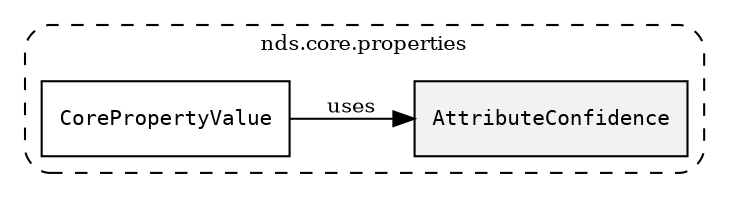 /**
 * This dot file creates symbol collaboration diagram for AttributeConfidence.
 */
digraph ZSERIO
{
    node [shape=box, fontsize=10];
    rankdir="LR";
    fontsize=10;
    tooltip="AttributeConfidence collaboration diagram";

    subgraph "cluster_nds.core.properties"
    {
        style="dashed, rounded";
        label="nds.core.properties";
        tooltip="Package nds.core.properties";
        href="../../../content/packages/nds.core.properties.html#Package-nds-core-properties";
        target="_parent";

        "AttributeConfidence" [style="filled", fillcolor="#0000000D", target="_parent", label=<<font face="monospace"><table align="center" border="0" cellspacing="0" cellpadding="0"><tr><td href="../../../content/packages/nds.core.properties.html#Subtype-AttributeConfidence" title="Subtype defined in nds.core.properties">AttributeConfidence</td></tr></table></font>>];
        "CorePropertyValue" [target="_parent", label=<<font face="monospace"><table align="center" border="0" cellspacing="0" cellpadding="0"><tr><td href="../../../content/packages/nds.core.properties.html#Choice-CorePropertyValue" title="Choice defined in nds.core.properties">CorePropertyValue</td></tr></table></font>>];
    }

    "CorePropertyValue" -> "AttributeConfidence" [label="uses", fontsize=10];
}

